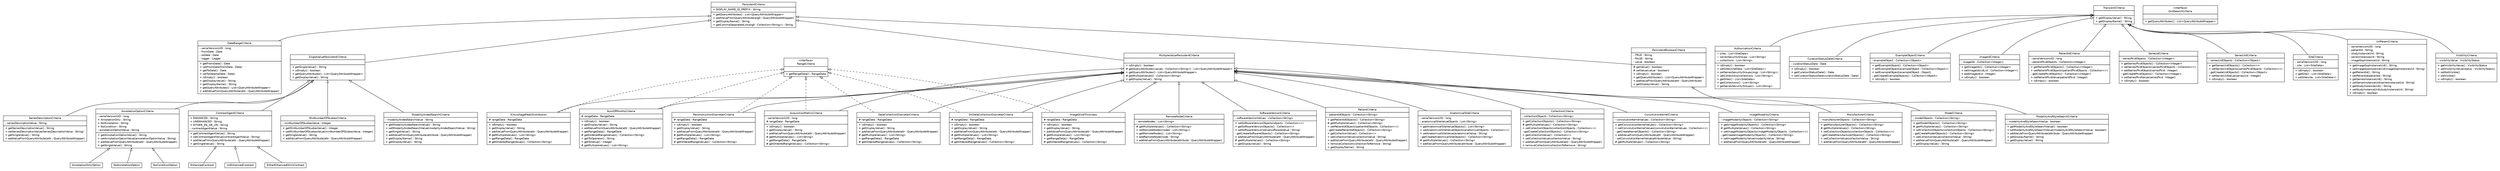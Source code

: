 #!/usr/local/bin/dot
#
# Class diagram 
# Generated by UmlGraph version 4.8 (http://www.spinellis.gr/sw/umlgraph)
#

digraph G {
	edge [fontname="Helvetica",fontsize=10,labelfontname="Helvetica",labelfontsize=10];
	node [fontname="Helvetica",fontsize=10,shape=plaintext];
	// gov.nih.nci.ncia.criteria.PatientCriteria
	c253 [label=<<table border="0" cellborder="1" cellspacing="0" cellpadding="2" port="p" href="./PatientCriteria.html">
		<tr><td><table border="0" cellspacing="0" cellpadding="1">
			<tr><td> PatientCriteria </td></tr>
		</table></td></tr>
		<tr><td><table border="0" cellspacing="0" cellpadding="1">
			<tr><td align="left"> - patientIdObjects : Collection&lt;String&gt; </td></tr>
		</table></td></tr>
		<tr><td><table border="0" cellspacing="0" cellpadding="1">
			<tr><td align="left"> + getPatientIdObjects() : Collection&lt;String&gt; </td></tr>
			<tr><td align="left"> # getMultipleValues() : Collection&lt;String&gt; </td></tr>
			<tr><td align="left"> + setPatientIdObjects(patientIdObjects : Collection&lt;&gt;) </td></tr>
			<tr><td align="left"> - getCreatePatientIdObjects() : Collection&lt;String&gt; </td></tr>
			<tr><td align="left"> + getCollectionValue() : Collection&lt;&gt; </td></tr>
			<tr><td align="left"> + setCollectionValue(collectionValue : String) </td></tr>
			<tr><td align="left"> + addValueFromQueryAttribute(attr : QueryAttributeWrapper) </td></tr>
			<tr><td align="left"> + removeCollection(collectionToRemove : String) </td></tr>
			<tr><td align="left"> + getDisplayName() : String </td></tr>
		</table></td></tr>
		</table>>, fontname="Helvetica", fontcolor="black", fontsize=10.0];
	// gov.nih.nci.ncia.criteria.AcquisitionMatrixCriteria
	c254 [label=<<table border="0" cellborder="1" cellspacing="0" cellpadding="2" port="p" href="./AcquisitionMatrixCriteria.html">
		<tr><td><table border="0" cellspacing="0" cellpadding="1">
			<tr><td> AcquisitionMatrixCriteria </td></tr>
		</table></td></tr>
		<tr><td><table border="0" cellspacing="0" cellpadding="1">
			<tr><td align="left"> - serialVersionUID : long </td></tr>
			<tr><td align="left"> # rangeData : RangeData </td></tr>
		</table></td></tr>
		<tr><td><table border="0" cellspacing="0" cellpadding="1">
			<tr><td align="left"> + isEmpty() : boolean </td></tr>
			<tr><td align="left"> + getDisplayValue() : String </td></tr>
			<tr><td align="left"> + addValueFromQueryAttribute(attr : QueryAttributeWrapper) </td></tr>
			<tr><td align="left"> # getMultipleValues() : List&lt;String&gt; </td></tr>
			<tr><td align="left"> + getRangeData() : RangeData </td></tr>
			<tr><td align="left"> # getOrderedRangeValues() : Collection&lt;String&gt; </td></tr>
		</table></td></tr>
		</table>>, fontname="Helvetica", fontcolor="black", fontsize=10.0];
	// gov.nih.nci.ncia.criteria.AnatomicalSiteCriteria
	c255 [label=<<table border="0" cellborder="1" cellspacing="0" cellpadding="2" port="p" href="./AnatomicalSiteCriteria.html">
		<tr><td><table border="0" cellspacing="0" cellpadding="1">
			<tr><td> AnatomicalSiteCriteria </td></tr>
		</table></td></tr>
		<tr><td><table border="0" cellspacing="0" cellpadding="1">
			<tr><td align="left"> - serialVersionUID : long </td></tr>
			<tr><td align="left"> - anatomicalSiteValueObjects : List&lt;String&gt; </td></tr>
		</table></td></tr>
		<tr><td><table border="0" cellspacing="0" cellpadding="1">
			<tr><td align="left"> + getAnatomicalSiteValueObjects() : List&lt;String&gt; </td></tr>
			<tr><td align="left"> + setAnatomicalSiteValueObjects(anatomicalObjects : Collection&lt;&gt;) </td></tr>
			<tr><td align="left"> + setAnatomicalSiteValue(anatomicalValue : String) </td></tr>
			<tr><td align="left"> - getCreateAnatomicalSiteObjects() : Collection&lt;String&gt; </td></tr>
			<tr><td align="left"> # getMultipleValues() : Collection&lt;String&gt; </td></tr>
			<tr><td align="left"> + addValueFromQueryAttribute(attribute : QueryAttributeWrapper) </td></tr>
		</table></td></tr>
		</table>>, fontname="Helvetica", fontcolor="black", fontsize=10.0];
	// gov.nih.nci.ncia.criteria.AnnotationOptionCriteria
	c256 [label=<<table border="0" cellborder="1" cellspacing="0" cellpadding="2" port="p" href="./AnnotationOptionCriteria.html">
		<tr><td><table border="0" cellspacing="0" cellpadding="1">
			<tr><td> AnnotationOptionCriteria </td></tr>
		</table></td></tr>
		<tr><td><table border="0" cellspacing="0" cellpadding="1">
			<tr><td align="left"> - serialVersionUID : long </td></tr>
			<tr><td align="left"> + AnnotationOnly : String </td></tr>
			<tr><td align="left"> + NoAnnotation : String </td></tr>
			<tr><td align="left"> + NoCondition : String </td></tr>
			<tr><td align="left"> - annotationOptionValue : String </td></tr>
		</table></td></tr>
		<tr><td><table border="0" cellspacing="0" cellpadding="1">
			<tr><td align="left"> + getAnnotationOptionValue() : String </td></tr>
			<tr><td align="left"> + setAnnotationOptionValue(annotationOptionValue : String) </td></tr>
			<tr><td align="left"> + addValueFromQueryAttribute(attr : QueryAttributeWrapper) </td></tr>
			<tr><td align="left"> + getSingleValue() : String </td></tr>
		</table></td></tr>
		</table>>, fontname="Helvetica", fontcolor="black", fontsize=10.0];
	// gov.nih.nci.ncia.criteria.AnnotationOptionCriteria.AnnotationOnlyOption
	c257 [label=<<table border="0" cellborder="1" cellspacing="0" cellpadding="2" port="p" href="./AnnotationOptionCriteria.AnnotationOnlyOption.html">
		<tr><td><table border="0" cellspacing="0" cellpadding="1">
			<tr><td> AnnotationOnlyOption </td></tr>
		</table></td></tr>
		</table>>, fontname="Helvetica", fontcolor="black", fontsize=10.0];
	// gov.nih.nci.ncia.criteria.AnnotationOptionCriteria.NoAnnotationOption
	c258 [label=<<table border="0" cellborder="1" cellspacing="0" cellpadding="2" port="p" href="./AnnotationOptionCriteria.NoAnnotationOption.html">
		<tr><td><table border="0" cellspacing="0" cellpadding="1">
			<tr><td> NoAnnotationOption </td></tr>
		</table></td></tr>
		</table>>, fontname="Helvetica", fontcolor="black", fontsize=10.0];
	// gov.nih.nci.ncia.criteria.AnnotationOptionCriteria.NoConditionOption
	c259 [label=<<table border="0" cellborder="1" cellspacing="0" cellpadding="2" port="p" href="./AnnotationOptionCriteria.NoConditionOption.html">
		<tr><td><table border="0" cellspacing="0" cellpadding="1">
			<tr><td> NoConditionOption </td></tr>
		</table></td></tr>
		</table>>, fontname="Helvetica", fontcolor="black", fontsize=10.0];
	// gov.nih.nci.ncia.criteria.AuthorizationCriteria
	c260 [label=<<table border="0" cellborder="1" cellspacing="0" cellpadding="2" port="p" href="./AuthorizationCriteria.html">
		<tr><td><table border="0" cellspacing="0" cellpadding="1">
			<tr><td> AuthorizationCriteria </td></tr>
		</table></td></tr>
		<tr><td><table border="0" cellspacing="0" cellpadding="1">
			<tr><td align="left"> ~ sites : List&lt;SiteData&gt; </td></tr>
			<tr><td align="left"> ~ seriesSecurityGroups : List&lt;String&gt; </td></tr>
			<tr><td align="left"> ~ collections : List&lt;String&gt; </td></tr>
		</table></td></tr>
		<tr><td><table border="0" cellspacing="0" cellpadding="1">
			<tr><td align="left"> + isEmpty() : boolean </td></tr>
			<tr><td align="left"> + setSites(siteData : List&lt;SiteData&gt;) </td></tr>
			<tr><td align="left"> + setSeriesSecurityGroups(ssgs : List&lt;String&gt;) </td></tr>
			<tr><td align="left"> + setCollections(collections : List&lt;String&gt;) </td></tr>
			<tr><td align="left"> + getSites() : List&lt;SiteData&gt; </td></tr>
			<tr><td align="left"> + getCollections() : List&lt;String&gt; </td></tr>
			<tr><td align="left"> + getSeriesSecurityGroups() : List&lt;String&gt; </td></tr>
		</table></td></tr>
		</table>>, fontname="Helvetica", fontcolor="black", fontsize=10.0];
	// gov.nih.nci.ncia.criteria.CollectionCriteria
	c261 [label=<<table border="0" cellborder="1" cellspacing="0" cellpadding="2" port="p" href="./CollectionCriteria.html">
		<tr><td><table border="0" cellspacing="0" cellpadding="1">
			<tr><td> CollectionCriteria </td></tr>
		</table></td></tr>
		<tr><td><table border="0" cellspacing="0" cellpadding="1">
			<tr><td align="left"> - collectionObjects : Collection&lt;String&gt; </td></tr>
		</table></td></tr>
		<tr><td><table border="0" cellspacing="0" cellpadding="1">
			<tr><td align="left"> + getCollectionObjects() : Collection&lt;String&gt; </td></tr>
			<tr><td align="left"> # getMultipleValues() : Collection&lt;String&gt; </td></tr>
			<tr><td align="left"> + setCollectionObjects(collectionObjects : Collection&lt;&gt;) </td></tr>
			<tr><td align="left"> - getCreateCollectionObjects() : Collection&lt;String&gt; </td></tr>
			<tr><td align="left"> + getCollectionValue() : Collection&lt;&gt; </td></tr>
			<tr><td align="left"> + setCollectionValue(collectionValue : String) </td></tr>
			<tr><td align="left"> + addValueFromQueryAttribute(attr : QueryAttributeWrapper) </td></tr>
			<tr><td align="left"> + removeCollection(collectionToRemove : String) </td></tr>
		</table></td></tr>
		</table>>, fontname="Helvetica", fontcolor="black", fontsize=10.0];
	// gov.nih.nci.ncia.criteria.ContrastAgentCriteria
	c262 [label=<<table border="0" cellborder="1" cellspacing="0" cellpadding="2" port="p" href="./ContrastAgentCriteria.html">
		<tr><td><table border="0" cellspacing="0" cellpadding="1">
			<tr><td> ContrastAgentCriteria </td></tr>
		</table></td></tr>
		<tr><td><table border="0" cellspacing="0" cellpadding="1">
			<tr><td align="left"> + ENHANCED : String </td></tr>
			<tr><td align="left"> + UNENHANCED : String </td></tr>
			<tr><td align="left"> + EITHER_EN_OR_UN : String </td></tr>
			<tr><td align="left"> - contrastAgentValue : String </td></tr>
		</table></td></tr>
		<tr><td><table border="0" cellspacing="0" cellpadding="1">
			<tr><td align="left"> + getContrastAgentValue() : String </td></tr>
			<tr><td align="left"> + setContrastAgentValue(contrastAgentValue : String) </td></tr>
			<tr><td align="left"> + addValueFromQueryAttribute(attr : QueryAttributeWrapper) </td></tr>
			<tr><td align="left"> + getSingleValue() : String </td></tr>
		</table></td></tr>
		</table>>, fontname="Helvetica", fontcolor="black", fontsize=10.0];
	// gov.nih.nci.ncia.criteria.ContrastAgentCriteria.EnhancedContrast
	c263 [label=<<table border="0" cellborder="1" cellspacing="0" cellpadding="2" port="p" href="./ContrastAgentCriteria.EnhancedContrast.html">
		<tr><td><table border="0" cellspacing="0" cellpadding="1">
			<tr><td> EnhancedContrast </td></tr>
		</table></td></tr>
		</table>>, fontname="Helvetica", fontcolor="black", fontsize=10.0];
	// gov.nih.nci.ncia.criteria.ContrastAgentCriteria.UnEnhancedContrast
	c264 [label=<<table border="0" cellborder="1" cellspacing="0" cellpadding="2" port="p" href="./ContrastAgentCriteria.UnEnhancedContrast.html">
		<tr><td><table border="0" cellspacing="0" cellpadding="1">
			<tr><td> UnEnhancedContrast </td></tr>
		</table></td></tr>
		</table>>, fontname="Helvetica", fontcolor="black", fontsize=10.0];
	// gov.nih.nci.ncia.criteria.ContrastAgentCriteria.EitherEnhancedOrUnContrast
	c265 [label=<<table border="0" cellborder="1" cellspacing="0" cellpadding="2" port="p" href="./ContrastAgentCriteria.EitherEnhancedOrUnContrast.html">
		<tr><td><table border="0" cellspacing="0" cellpadding="1">
			<tr><td> EitherEnhancedOrUnContrast </td></tr>
		</table></td></tr>
		</table>>, fontname="Helvetica", fontcolor="black", fontsize=10.0];
	// gov.nih.nci.ncia.criteria.ConvolutionKernelCriteria
	c266 [label=<<table border="0" cellborder="1" cellspacing="0" cellpadding="2" port="p" href="./ConvolutionKernelCriteria.html">
		<tr><td><table border="0" cellspacing="0" cellpadding="1">
			<tr><td> ConvolutionKernelCriteria </td></tr>
		</table></td></tr>
		<tr><td><table border="0" cellspacing="0" cellpadding="1">
			<tr><td align="left"> - convolutionKernelValues : Collection&lt;String&gt; </td></tr>
		</table></td></tr>
		<tr><td><table border="0" cellspacing="0" cellpadding="1">
			<tr><td align="left"> + getConvolutionKernelValues() : Collection&lt;String&gt; </td></tr>
			<tr><td align="left"> + setConvolutionKernelValues(convolutionKernelValues : Collection&lt;&gt;) </td></tr>
			<tr><td align="left"> - getCreateKernelObjects() : Collection&lt;String&gt; </td></tr>
			<tr><td align="left"> + addValueFromQueryAttribute(attr : QueryAttributeWrapper) </td></tr>
			<tr><td align="left"> - setConvolutionKernelValue(attributeValue : String) </td></tr>
			<tr><td align="left"> # getMultipleValues() : Collection&lt;String&gt; </td></tr>
		</table></td></tr>
		</table>>, fontname="Helvetica", fontcolor="black", fontsize=10.0];
	// gov.nih.nci.ncia.criteria.CurationStatusDateCriteria
	c267 [label=<<table border="0" cellborder="1" cellspacing="0" cellpadding="2" port="p" href="./CurationStatusDateCriteria.html">
		<tr><td><table border="0" cellspacing="0" cellpadding="1">
			<tr><td> CurationStatusDateCriteria </td></tr>
		</table></td></tr>
		<tr><td><table border="0" cellspacing="0" cellpadding="1">
			<tr><td align="left"> - curationStatusDate : Date </td></tr>
		</table></td></tr>
		<tr><td><table border="0" cellspacing="0" cellpadding="1">
			<tr><td align="left"> + isEmpty() : boolean </td></tr>
			<tr><td align="left"> + getCurationStatusDate() : Date </td></tr>
			<tr><td align="left"> + setCurationStatusDate(curationStatusDate : Date) </td></tr>
		</table></td></tr>
		</table>>, fontname="Helvetica", fontcolor="black", fontsize=10.0];
	// gov.nih.nci.ncia.criteria.DataCollectionDiameterCriteria
	c268 [label=<<table border="0" cellborder="1" cellspacing="0" cellpadding="2" port="p" href="./DataCollectionDiameterCriteria.html">
		<tr><td><table border="0" cellspacing="0" cellpadding="1">
			<tr><td> DataCollectionDiameterCriteria </td></tr>
		</table></td></tr>
		<tr><td><table border="0" cellspacing="0" cellpadding="1">
			<tr><td align="left"> # rangeData : RangeData </td></tr>
		</table></td></tr>
		<tr><td><table border="0" cellspacing="0" cellpadding="1">
			<tr><td align="left"> + isEmpty() : boolean </td></tr>
			<tr><td align="left"> + getDisplayValue() : String </td></tr>
			<tr><td align="left"> + addValueFromQueryAttribute(attr : QueryAttributeWrapper) </td></tr>
			<tr><td align="left"> # getMultipleValues() : List&lt;String&gt; </td></tr>
			<tr><td align="left"> + getRangeData() : RangeData </td></tr>
			<tr><td align="left"> # getOrderedRangeValues() : Collection&lt;String&gt; </td></tr>
		</table></td></tr>
		</table>>, fontname="Helvetica", fontcolor="black", fontsize=10.0];
	// gov.nih.nci.ncia.criteria.DateRangeCriteria
	c269 [label=<<table border="0" cellborder="1" cellspacing="0" cellpadding="2" port="p" href="./DateRangeCriteria.html">
		<tr><td><table border="0" cellspacing="0" cellpadding="1">
			<tr><td> DateRangeCriteria </td></tr>
		</table></td></tr>
		<tr><td><table border="0" cellspacing="0" cellpadding="1">
			<tr><td align="left"> - serialVersionUID : long </td></tr>
			<tr><td align="left"> - fromDate : Date </td></tr>
			<tr><td align="left"> - toDate : Date </td></tr>
			<tr><td align="left"> - logger : Logger </td></tr>
		</table></td></tr>
		<tr><td><table border="0" cellspacing="0" cellpadding="1">
			<tr><td align="left"> + getFromDate() : Date </td></tr>
			<tr><td align="left"> + setFromDate(fromDate : Date) </td></tr>
			<tr><td align="left"> + getToDate() : Date </td></tr>
			<tr><td align="left"> + setToDate(toDate : Date) </td></tr>
			<tr><td align="left"> + isEmpty() : boolean </td></tr>
			<tr><td align="left"> + getDisplayValue() : String </td></tr>
			<tr><td align="left"> + getDisplayName() : String </td></tr>
			<tr><td align="left"> + getQueryAttributes() : List&lt;QueryAttributeWrapper&gt; </td></tr>
			<tr><td align="left"> + addValueFromQueryAttribute(attr : QueryAttributeWrapper) </td></tr>
		</table></td></tr>
		</table>>, fontname="Helvetica", fontcolor="black", fontsize=10.0];
	// gov.nih.nci.ncia.criteria.DxDataCollectionDiameterCriteria
	c270 [label=<<table border="0" cellborder="1" cellspacing="0" cellpadding="2" port="p" href="./DxDataCollectionDiameterCriteria.html">
		<tr><td><table border="0" cellspacing="0" cellpadding="1">
			<tr><td> DxDataCollectionDiameterCriteria </td></tr>
		</table></td></tr>
		<tr><td><table border="0" cellspacing="0" cellpadding="1">
			<tr><td align="left"> # rangeData : RangeData </td></tr>
		</table></td></tr>
		<tr><td><table border="0" cellspacing="0" cellpadding="1">
			<tr><td align="left"> + isEmpty() : boolean </td></tr>
			<tr><td align="left"> + getDisplayValue() : String </td></tr>
			<tr><td align="left"> + addValueFromQueryAttribute(attr : QueryAttributeWrapper) </td></tr>
			<tr><td align="left"> # getMultipleValues() : List&lt;String&gt; </td></tr>
			<tr><td align="left"> + getRangeData() : RangeData </td></tr>
			<tr><td align="left"> # getOrderedRangeValues() : Collection&lt;String&gt; </td></tr>
		</table></td></tr>
		</table>>, fontname="Helvetica", fontcolor="black", fontsize=10.0];
	// gov.nih.nci.ncia.criteria.ExampleObjectCriteria
	c271 [label=<<table border="0" cellborder="1" cellspacing="0" cellpadding="2" port="p" href="./ExampleObjectCriteria.html">
		<tr><td><table border="0" cellspacing="0" cellpadding="1">
			<tr><td> ExampleObjectCriteria </td></tr>
		</table></td></tr>
		<tr><td><table border="0" cellspacing="0" cellpadding="1">
			<tr><td align="left"> - exampleObject : Collection&lt;Object&gt; </td></tr>
		</table></td></tr>
		<tr><td><table border="0" cellspacing="0" cellpadding="1">
			<tr><td align="left"> + getExampleObject() : Collection&lt;Object&gt; </td></tr>
			<tr><td align="left"> + setExampleObject(exampleObject : Collection&lt;Object&gt;) </td></tr>
			<tr><td align="left"> + setExampleObject(exampleObject : Object) </td></tr>
			<tr><td align="left"> - getCreateExampleObjects() : Collection&lt;Object&gt; </td></tr>
			<tr><td align="left"> + isEmpty() : boolean </td></tr>
		</table></td></tr>
		</table>>, fontname="Helvetica", fontcolor="black", fontsize=10.0];
	// gov.nih.nci.ncia.criteria.ImageIdCriteria
	c272 [label=<<table border="0" cellborder="1" cellspacing="0" cellpadding="2" port="p" href="./ImageIdCriteria.html">
		<tr><td><table border="0" cellspacing="0" cellpadding="1">
			<tr><td> ImageIdCriteria </td></tr>
		</table></td></tr>
		<tr><td><table border="0" cellspacing="0" cellpadding="1">
			<tr><td align="left"> - imageIds : Collection&lt;Integer&gt; </td></tr>
		</table></td></tr>
		<tr><td><table border="0" cellspacing="0" cellpadding="1">
			<tr><td align="left"> + getImageIds() : Collection&lt;Integer&gt; </td></tr>
			<tr><td align="left"> + setImageIds(idList : Collection&lt;Integer&gt;) </td></tr>
			<tr><td align="left"> + addImageId(id : Integer) </td></tr>
			<tr><td align="left"> + isEmpty() : boolean </td></tr>
		</table></td></tr>
		</table>>, fontname="Helvetica", fontcolor="black", fontsize=10.0];
	// gov.nih.nci.ncia.criteria.ImageModalityCriteria
	c273 [label=<<table border="0" cellborder="1" cellspacing="0" cellpadding="2" port="p" href="./ImageModalityCriteria.html">
		<tr><td><table border="0" cellspacing="0" cellpadding="1">
			<tr><td> ImageModalityCriteria </td></tr>
		</table></td></tr>
		<tr><td><table border="0" cellspacing="0" cellpadding="1">
			<tr><td align="left"> - imageModalityObjects : Collection&lt;String&gt; </td></tr>
		</table></td></tr>
		<tr><td><table border="0" cellspacing="0" cellpadding="1">
			<tr><td align="left"> + getImageModalityObjects() : Collection&lt;String&gt; </td></tr>
			<tr><td align="left"> # getMultipleValues() : Collection&lt;String&gt; </td></tr>
			<tr><td align="left"> + setImageModalityObjects(imageModalityObjects : Collection&lt;&gt;) </td></tr>
			<tr><td align="left"> - getCreateImageModalityObjects() : Collection&lt;String&gt; </td></tr>
			<tr><td align="left"> + setImageModalityValue(modalityValue : String) </td></tr>
			<tr><td align="left"> + addValueFromQueryAttribute(attr : QueryAttributeWrapper) </td></tr>
		</table></td></tr>
		</table>>, fontname="Helvetica", fontcolor="black", fontsize=10.0];
	// gov.nih.nci.ncia.criteria.ImageSliceThickness
	c274 [label=<<table border="0" cellborder="1" cellspacing="0" cellpadding="2" port="p" href="./ImageSliceThickness.html">
		<tr><td><table border="0" cellspacing="0" cellpadding="1">
			<tr><td> ImageSliceThickness </td></tr>
		</table></td></tr>
		<tr><td><table border="0" cellspacing="0" cellpadding="1">
			<tr><td align="left"> # rangeData : RangeData </td></tr>
		</table></td></tr>
		<tr><td><table border="0" cellspacing="0" cellpadding="1">
			<tr><td align="left"> + isEmpty() : boolean </td></tr>
			<tr><td align="left"> + getDisplayValue() : String </td></tr>
			<tr><td align="left"> + addValueFromQueryAttribute(attr : QueryAttributeWrapper) </td></tr>
			<tr><td align="left"> # getMultipleValues() : List&lt;String&gt; </td></tr>
			<tr><td align="left"> + getRangeData() : RangeData </td></tr>
			<tr><td align="left"> # getOrderedRangeValues() : Collection&lt;String&gt; </td></tr>
		</table></td></tr>
		</table>>, fontname="Helvetica", fontcolor="black", fontsize=10.0];
	// gov.nih.nci.ncia.criteria.KilovoltagePeakDistribution
	c275 [label=<<table border="0" cellborder="1" cellspacing="0" cellpadding="2" port="p" href="./KilovoltagePeakDistribution.html">
		<tr><td><table border="0" cellspacing="0" cellpadding="1">
			<tr><td> KilovoltagePeakDistribution </td></tr>
		</table></td></tr>
		<tr><td><table border="0" cellspacing="0" cellpadding="1">
			<tr><td align="left"> # rangeData : RangeData </td></tr>
		</table></td></tr>
		<tr><td><table border="0" cellspacing="0" cellpadding="1">
			<tr><td align="left"> + isEmpty() : boolean </td></tr>
			<tr><td align="left"> + getDisplayValue() : String </td></tr>
			<tr><td align="left"> + addValueFromQueryAttribute(attr : QueryAttributeWrapper) </td></tr>
			<tr><td align="left"> # getMultipleValues() : List&lt;String&gt; </td></tr>
			<tr><td align="left"> + getRangeData() : RangeData </td></tr>
			<tr><td align="left"> # getOrderedRangeValues() : Collection&lt;String&gt; </td></tr>
		</table></td></tr>
		</table>>, fontname="Helvetica", fontcolor="black", fontsize=10.0];
	// gov.nih.nci.ncia.criteria.ManufacturerCriteria
	c276 [label=<<table border="0" cellborder="1" cellspacing="0" cellpadding="2" port="p" href="./ManufacturerCriteria.html">
		<tr><td><table border="0" cellspacing="0" cellpadding="1">
			<tr><td> ManufacturerCriteria </td></tr>
		</table></td></tr>
		<tr><td><table border="0" cellspacing="0" cellpadding="1">
			<tr><td align="left"> - manufacturerObjects : Collection&lt;String&gt; </td></tr>
		</table></td></tr>
		<tr><td><table border="0" cellspacing="0" cellpadding="1">
			<tr><td align="left"> + getManufacturerObjects() : Collection&lt;String&gt; </td></tr>
			<tr><td align="left"> # getMultipleValues() : Collection&lt;String&gt; </td></tr>
			<tr><td align="left"> + setCollectionObjects(collectionObjects : Collection&lt;&gt;) </td></tr>
			<tr><td align="left"> - getCreateManufacturerObjects() : Collection&lt;String&gt; </td></tr>
			<tr><td align="left"> + setCollectionValue(collectionValue : String) </td></tr>
			<tr><td align="left"> + addValueFromQueryAttribute(attr : QueryAttributeWrapper) </td></tr>
		</table></td></tr>
		</table>>, fontname="Helvetica", fontcolor="black", fontsize=10.0];
	// gov.nih.nci.ncia.criteria.MinNumberOfStudiesCriteria
	c277 [label=<<table border="0" cellborder="1" cellspacing="0" cellpadding="2" port="p" href="./MinNumberOfStudiesCriteria.html">
		<tr><td><table border="0" cellspacing="0" cellpadding="1">
			<tr><td> MinNumberOfStudiesCriteria </td></tr>
		</table></td></tr>
		<tr><td><table border="0" cellspacing="0" cellpadding="1">
			<tr><td align="left"> - minNumberOfStudiesValue : Integer </td></tr>
		</table></td></tr>
		<tr><td><table border="0" cellspacing="0" cellpadding="1">
			<tr><td align="left"> + getMinNumberOfStudiesValue() : Integer </td></tr>
			<tr><td align="left"> + setMinNumberOfStudiesValue(minNumberOfStudiesValue : Integer) </td></tr>
			<tr><td align="left"> + getSingleValue() : String </td></tr>
			<tr><td align="left"> + addValueFromQueryAttribute(attr : QueryAttributeWrapper) </td></tr>
		</table></td></tr>
		</table>>, fontname="Helvetica", fontcolor="black", fontsize=10.0];
	// gov.nih.nci.ncia.criteria.ModalityAndStyleSearchCriteria
	c278 [label=<<table border="0" cellborder="1" cellspacing="0" cellpadding="2" port="p" href="./ModalityAndStyleSearchCriteria.html">
		<tr><td><table border="0" cellspacing="0" cellpadding="1">
			<tr><td> ModalityAndStyleSearchCriteria </td></tr>
		</table></td></tr>
		<tr><td><table border="0" cellspacing="0" cellpadding="1">
			<tr><td align="left"> - modalityAndStyleSearchValue : boolean </td></tr>
		</table></td></tr>
		<tr><td><table border="0" cellspacing="0" cellpadding="1">
			<tr><td align="left"> + getModalityAndStyleSearchValue() : boolean </td></tr>
			<tr><td align="left"> + setModalityAndStyleSearchValue(modalityAndStyleSearchValue : boolean) </td></tr>
			<tr><td align="left"> + addValueFromQueryAttribute(attribute : QueryAttributeWrapper) </td></tr>
			<tr><td align="left"> + getDisplayName() : String </td></tr>
			<tr><td align="left"> + getDisplayValue() : String </td></tr>
		</table></td></tr>
		</table>>, fontname="Helvetica", fontcolor="black", fontsize=10.0];
	// gov.nih.nci.ncia.criteria.ModalityAndedSearchCriteria
	c279 [label=<<table border="0" cellborder="1" cellspacing="0" cellpadding="2" port="p" href="./ModalityAndedSearchCriteria.html">
		<tr><td><table border="0" cellspacing="0" cellpadding="1">
			<tr><td> ModalityAndedSearchCriteria </td></tr>
		</table></td></tr>
		<tr><td><table border="0" cellspacing="0" cellpadding="1">
			<tr><td align="left"> - modalityAndedSearchValue : String </td></tr>
		</table></td></tr>
		<tr><td><table border="0" cellspacing="0" cellpadding="1">
			<tr><td align="left"> + getModalityAndedSearchValue() : String </td></tr>
			<tr><td align="left"> + setModalityAndedSearchValue(modalityAndedSearchValue : String) </td></tr>
			<tr><td align="left"> + getSingleValue() : String </td></tr>
			<tr><td align="left"> + addValueFromQueryAttribute(attribute : QueryAttributeWrapper) </td></tr>
			<tr><td align="left"> + getDisplayName() : String </td></tr>
			<tr><td align="left"> + getDisplayValue() : String </td></tr>
		</table></td></tr>
		</table>>, fontname="Helvetica", fontcolor="black", fontsize=10.0];
	// gov.nih.nci.ncia.criteria.ModelCriteria
	c280 [label=<<table border="0" cellborder="1" cellspacing="0" cellpadding="2" port="p" href="./ModelCriteria.html">
		<tr><td><table border="0" cellspacing="0" cellpadding="1">
			<tr><td> ModelCriteria </td></tr>
		</table></td></tr>
		<tr><td><table border="0" cellspacing="0" cellpadding="1">
			<tr><td align="left"> - modelObjects : Collection&lt;String&gt; </td></tr>
		</table></td></tr>
		<tr><td><table border="0" cellspacing="0" cellpadding="1">
			<tr><td align="left"> + getModelObjects() : Collection&lt;String&gt; </td></tr>
			<tr><td align="left"> # getMultipleValues() : Collection&lt;String&gt; </td></tr>
			<tr><td align="left"> + setCollectionObjects(collectionObjects : Collection&lt;String&gt;) </td></tr>
			<tr><td align="left"> - getCreateModelObjects() : Collection&lt;String&gt; </td></tr>
			<tr><td align="left"> + setCollectionValue(collectionValue : String) </td></tr>
			<tr><td align="left"> + addValueFromQueryAttribute(attr : QueryAttributeWrapper) </td></tr>
			<tr><td align="left"> + getDisplayValue() : String </td></tr>
		</table></td></tr>
		</table>>, fontname="Helvetica", fontcolor="black", fontsize=10.0];
	// gov.nih.nci.ncia.criteria.MultipleValuePersistentCriteria
	c281 [label=<<table border="0" cellborder="1" cellspacing="0" cellpadding="2" port="p" href="./MultipleValuePersistentCriteria.html">
		<tr><td><table border="0" cellspacing="0" cellpadding="1">
			<tr><td><font face="Helvetica-Oblique"> MultipleValuePersistentCriteria </font></td></tr>
		</table></td></tr>
		<tr><td><table border="0" cellspacing="0" cellpadding="1">
			<tr><td align="left">  </td></tr>
		</table></td></tr>
		<tr><td><table border="0" cellspacing="0" cellpadding="1">
			<tr><td align="left"> + isEmpty() : boolean </td></tr>
			<tr><td align="left"> # getQueryAttributes(values : Collection&lt;String&gt;) : List&lt;QueryAttributeWrapper&gt; </td></tr>
			<tr><td align="left"> + getQueryAttributes() : List&lt;QueryAttributeWrapper&gt; </td></tr>
			<tr><td align="left"><font face="Helvetica-Oblique" point-size="10.0"> # getMultipleValues() : Collection&lt;String&gt; </font></td></tr>
			<tr><td align="left"> + getDisplayValue() : String </td></tr>
		</table></td></tr>
		</table>>, fontname="Helvetica", fontcolor="black", fontsize=10.0];
	// gov.nih.nci.ncia.criteria.NumOfMonthsCriteria
	c282 [label=<<table border="0" cellborder="1" cellspacing="0" cellpadding="2" port="p" href="./NumOfMonthsCriteria.html">
		<tr><td><table border="0" cellspacing="0" cellpadding="1">
			<tr><td> NumOfMonthsCriteria </td></tr>
		</table></td></tr>
		<tr><td><table border="0" cellspacing="0" cellpadding="1">
			<tr><td align="left"> # rangeData : RangeData </td></tr>
		</table></td></tr>
		<tr><td><table border="0" cellspacing="0" cellpadding="1">
			<tr><td align="left"> + isEmpty() : boolean </td></tr>
			<tr><td align="left"> + getDisplayValue() : String </td></tr>
			<tr><td align="left"> + addValueFromQueryAttribute(attr : QueryAttributeWrapper) </td></tr>
			<tr><td align="left"> + getRangeData() : RangeData </td></tr>
			<tr><td align="left"> # getOrderedRangeValues() : Collection&lt;String&gt; </td></tr>
			<tr><td align="left"> + getToOperator() : String </td></tr>
			<tr><td align="left"> + getToValue() : Integer </td></tr>
			<tr><td align="left"> # getMultipleValues() : List&lt;String&gt; </td></tr>
		</table></td></tr>
		</table>>, fontname="Helvetica", fontcolor="black", fontsize=10.0];
	// gov.nih.nci.ncia.criteria.PatientIdCriteria
	c283 [label=<<table border="0" cellborder="1" cellspacing="0" cellpadding="2" port="p" href="./PatientIdCriteria.html">
		<tr><td><table border="0" cellspacing="0" cellpadding="1">
			<tr><td> PatientIdCriteria </td></tr>
		</table></td></tr>
		<tr><td><table border="0" cellspacing="0" cellpadding="1">
			<tr><td align="left"> - serialVersionUID : long </td></tr>
			<tr><td align="left"> - patientPkidObjects : Collection&lt;Integer&gt; </td></tr>
		</table></td></tr>
		<tr><td><table border="0" cellspacing="0" cellpadding="1">
			<tr><td align="left"> + getPatientPkidObjects() : Collection&lt;Integer&gt; </td></tr>
			<tr><td align="left"> + setPatientPkidObjects(patientPkidObjects : Collection&lt;&gt;) </td></tr>
			<tr><td align="left"> - getCreatePkidObjects() : Collection&lt;Integer&gt; </td></tr>
			<tr><td align="left"> + setPatientPkidValue(patientPkid : Integer) </td></tr>
			<tr><td align="left"> + isEmpty() : boolean </td></tr>
		</table></td></tr>
		</table>>, fontname="Helvetica", fontcolor="black", fontsize=10.0];
	// gov.nih.nci.ncia.criteria.PersistentBooleanCriteria
	c284 [label=<<table border="0" cellborder="1" cellspacing="0" cellpadding="2" port="p" href="./PersistentBooleanCriteria.html">
		<tr><td><table border="0" cellspacing="0" cellpadding="1">
			<tr><td><font face="Helvetica-Oblique"> PersistentBooleanCriteria </font></td></tr>
		</table></td></tr>
		<tr><td><table border="0" cellspacing="0" cellpadding="1">
			<tr><td align="left"> - TRUE : String </td></tr>
			<tr><td align="left"> - FALSE : String </td></tr>
			<tr><td align="left"> - value : boolean </td></tr>
		</table></td></tr>
		<tr><td><table border="0" cellspacing="0" cellpadding="1">
			<tr><td align="left"> # getValue() : boolean </td></tr>
			<tr><td align="left"> # setValue(value : boolean) </td></tr>
			<tr><td align="left"> + isEmpty() : boolean </td></tr>
			<tr><td align="left"> + getQueryAttributes() : List&lt;QueryAttributeWrapper&gt; </td></tr>
			<tr><td align="left"> + addValueFromQueryAttribute(attr : QueryAttribute) </td></tr>
			<tr><td align="left"> + getDisplayValue() : String </td></tr>
		</table></td></tr>
		</table>>, fontname="Helvetica", fontcolor="black", fontsize=10.0];
	// gov.nih.nci.ncia.criteria.ReconstructionDiameterCriteria
	c285 [label=<<table border="0" cellborder="1" cellspacing="0" cellpadding="2" port="p" href="./ReconstructionDiameterCriteria.html">
		<tr><td><table border="0" cellspacing="0" cellpadding="1">
			<tr><td> ReconstructionDiameterCriteria </td></tr>
		</table></td></tr>
		<tr><td><table border="0" cellspacing="0" cellpadding="1">
			<tr><td align="left"> # rangeData : RangeData </td></tr>
		</table></td></tr>
		<tr><td><table border="0" cellspacing="0" cellpadding="1">
			<tr><td align="left"> + isEmpty() : boolean </td></tr>
			<tr><td align="left"> + getDisplayValue() : String </td></tr>
			<tr><td align="left"> + addValueFromQueryAttribute(attr : QueryAttributeWrapper) </td></tr>
			<tr><td align="left"> # getMultipleValues() : List&lt;String&gt; </td></tr>
			<tr><td align="left"> + getRangeData() : RangeData </td></tr>
			<tr><td align="left"> # getOrderedRangeValues() : Collection&lt;String&gt; </td></tr>
		</table></td></tr>
		</table>>, fontname="Helvetica", fontcolor="black", fontsize=10.0];
	// gov.nih.nci.ncia.criteria.RemoteNodeCriteria
	c286 [label=<<table border="0" cellborder="1" cellspacing="0" cellpadding="2" port="p" href="./RemoteNodeCriteria.html">
		<tr><td><table border="0" cellspacing="0" cellpadding="1">
			<tr><td> RemoteNodeCriteria </td></tr>
		</table></td></tr>
		<tr><td><table border="0" cellspacing="0" cellpadding="1">
			<tr><td align="left"> - remoteNodes : List&lt;String&gt; </td></tr>
		</table></td></tr>
		<tr><td><table border="0" cellspacing="0" cellpadding="1">
			<tr><td align="left"> # getMultipleValues() : Collection&lt;String&gt; </td></tr>
			<tr><td align="left"> + setRemoteNodes(nodes : List&lt;String&gt;) </td></tr>
			<tr><td align="left"> + getRemoteNodes() : List&lt;String&gt; </td></tr>
			<tr><td align="left"> + addRemoteNode(node : String) </td></tr>
			<tr><td align="left"> + addValueFromQueryAttribute(attribute : QueryAttributeWrapper) </td></tr>
		</table></td></tr>
		</table>>, fontname="Helvetica", fontcolor="black", fontsize=10.0];
	// gov.nih.nci.ncia.criteria.SeriesDescriptionCriteria
	c287 [label=<<table border="0" cellborder="1" cellspacing="0" cellpadding="2" port="p" href="./SeriesDescriptionCriteria.html">
		<tr><td><table border="0" cellspacing="0" cellpadding="1">
			<tr><td> SeriesDescriptionCriteria </td></tr>
		</table></td></tr>
		<tr><td><table border="0" cellspacing="0" cellpadding="1">
			<tr><td align="left"> - seriesDescriptionValue : String </td></tr>
		</table></td></tr>
		<tr><td><table border="0" cellspacing="0" cellpadding="1">
			<tr><td align="left"> + getSeriesDescriptionValue() : String </td></tr>
			<tr><td align="left"> + setSeriesDescriptionValue(SeriesDescriptionValue : String) </td></tr>
			<tr><td align="left"> + getSingleValue() : String </td></tr>
			<tr><td align="left"> + addValueFromQueryAttribute(attr : QueryAttributeWrapper) </td></tr>
		</table></td></tr>
		</table>>, fontname="Helvetica", fontcolor="black", fontsize=10.0];
	// gov.nih.nci.ncia.criteria.SeriesIdCriteria
	c288 [label=<<table border="0" cellborder="1" cellspacing="0" cellpadding="2" port="p" href="./SeriesIdCriteria.html">
		<tr><td><table border="0" cellspacing="0" cellpadding="1">
			<tr><td> SeriesIdCriteria </td></tr>
		</table></td></tr>
		<tr><td><table border="0" cellspacing="0" cellpadding="1">
			<tr><td align="left"> - seriesPkidObjects : Collection&lt;Integer&gt; </td></tr>
		</table></td></tr>
		<tr><td><table border="0" cellspacing="0" cellpadding="1">
			<tr><td align="left"> + getSeriesPkidObjects() : Collection&lt;Integer&gt; </td></tr>
			<tr><td align="left"> + setSeriesPkidObjects(seriesPkidObjects : Collection&lt;&gt;) </td></tr>
			<tr><td align="left"> + addSeriesPkidObject(seriesPkId : Integer) </td></tr>
			<tr><td align="left"> - getCreatePkidObjects() : Collection&lt;Integer&gt; </td></tr>
			<tr><td align="left"> + setSeriesPkidValue(seriesPkid : Integer) </td></tr>
			<tr><td align="left"> + isEmpty() : boolean </td></tr>
		</table></td></tr>
		</table>>, fontname="Helvetica", fontcolor="black", fontsize=10.0];
	// gov.nih.nci.ncia.criteria.SeriesUIdCriteria
	c289 [label=<<table border="0" cellborder="1" cellspacing="0" cellpadding="2" port="p" href="./SeriesUIdCriteria.html">
		<tr><td><table border="0" cellspacing="0" cellpadding="1">
			<tr><td> SeriesUIdCriteria </td></tr>
		</table></td></tr>
		<tr><td><table border="0" cellspacing="0" cellpadding="1">
			<tr><td align="left"> - seriesUidObjects : Collection&lt;Object&gt; </td></tr>
		</table></td></tr>
		<tr><td><table border="0" cellspacing="0" cellpadding="1">
			<tr><td align="left"> + getSeriesUidObjects() : Collection&lt;&gt; </td></tr>
			<tr><td align="left"> + setSeriesUidObjects(seriesPkidObjects : Collection&lt;&gt;) </td></tr>
			<tr><td align="left"> - getCreateUidObjects() : Collection&lt;Object&gt; </td></tr>
			<tr><td align="left"> + setSeriesUidValue(seriesUid : Integer) </td></tr>
			<tr><td align="left"> + isEmpty() : boolean </td></tr>
		</table></td></tr>
		</table>>, fontname="Helvetica", fontcolor="black", fontsize=10.0];
	// gov.nih.nci.ncia.criteria.SingleValuePersistentCriteria
	c290 [label=<<table border="0" cellborder="1" cellspacing="0" cellpadding="2" port="p" href="./SingleValuePersistentCriteria.html">
		<tr><td><table border="0" cellspacing="0" cellpadding="1">
			<tr><td><font face="Helvetica-Oblique"> SingleValuePersistentCriteria </font></td></tr>
		</table></td></tr>
		<tr><td><table border="0" cellspacing="0" cellpadding="1">
			<tr><td align="left">  </td></tr>
		</table></td></tr>
		<tr><td><table border="0" cellspacing="0" cellpadding="1">
			<tr><td align="left"><font face="Helvetica-Oblique" point-size="10.0"> + getSingleValue() : String </font></td></tr>
			<tr><td align="left"> + isEmpty() : boolean </td></tr>
			<tr><td align="left"> + getQueryAttributes() : List&lt;QueryAttributeWrapper&gt; </td></tr>
			<tr><td align="left"> + getDisplayValue() : String </td></tr>
		</table></td></tr>
		</table>>, fontname="Helvetica", fontcolor="black", fontsize=10.0];
	// gov.nih.nci.ncia.criteria.SiteCriteria
	c291 [label=<<table border="0" cellborder="1" cellspacing="0" cellpadding="2" port="p" href="./SiteCriteria.html">
		<tr><td><table border="0" cellspacing="0" cellpadding="1">
			<tr><td> SiteCriteria </td></tr>
		</table></td></tr>
		<tr><td><table border="0" cellspacing="0" cellpadding="1">
			<tr><td align="left"> - serialVersionUID : long </td></tr>
			<tr><td align="left"> - site : List&lt;SiteData&gt; </td></tr>
		</table></td></tr>
		<tr><td><table border="0" cellspacing="0" cellpadding="1">
			<tr><td align="left"> + isEmpty() : boolean </td></tr>
			<tr><td align="left"> + getSite() : List&lt;SiteData&gt; </td></tr>
			<tr><td align="left"> + setSite(site : List&lt;SiteData&gt;) </td></tr>
		</table></td></tr>
		</table>>, fontname="Helvetica", fontcolor="black", fontsize=10.0];
	// gov.nih.nci.ncia.criteria.SoftwareVersionCriteria
	c292 [label=<<table border="0" cellborder="1" cellspacing="0" cellpadding="2" port="p" href="./SoftwareVersionCriteria.html">
		<tr><td><table border="0" cellspacing="0" cellpadding="1">
			<tr><td> SoftwareVersionCriteria </td></tr>
		</table></td></tr>
		<tr><td><table border="0" cellspacing="0" cellpadding="1">
			<tr><td align="left"> - softwareVersionValues : Collection&lt;String&gt; </td></tr>
		</table></td></tr>
		<tr><td><table border="0" cellspacing="0" cellpadding="1">
			<tr><td align="left"> + setSoftwareVersionObjects(objects : Collection&lt;&gt;) </td></tr>
			<tr><td align="left"> + getSoftwareVersionObjects() : Collection&lt;&gt; </td></tr>
			<tr><td align="left"> + setSoftwareVersionValue(softwareValue : String) </td></tr>
			<tr><td align="left"> - getCreateSoftwareObjects() : Collection&lt;String&gt; </td></tr>
			<tr><td align="left"> + addValueFromQueryAttribute(attr : QueryAttributeWrapper) </td></tr>
			<tr><td align="left"> # getMultipleValues() : Collection&lt;String&gt; </td></tr>
			<tr><td align="left"> + getDisplayValue() : String </td></tr>
		</table></td></tr>
		</table>>, fontname="Helvetica", fontcolor="black", fontsize=10.0];
	// gov.nih.nci.ncia.criteria.UrlParamCriteria
	c293 [label=<<table border="0" cellborder="1" cellspacing="0" cellpadding="2" port="p" href="./UrlParamCriteria.html">
		<tr><td><table border="0" cellspacing="0" cellpadding="1">
			<tr><td> UrlParamCriteria </td></tr>
		</table></td></tr>
		<tr><td><table border="0" cellspacing="0" cellpadding="1">
			<tr><td align="left"> - serialVersionUID : long </td></tr>
			<tr><td align="left"> - patientId : String </td></tr>
			<tr><td align="left"> - studyInstanceUid : String </td></tr>
			<tr><td align="left"> - seriesInstanceUid : String </td></tr>
			<tr><td align="left"> - imageSopInstanceUid : String </td></tr>
		</table></td></tr>
		<tr><td><table border="0" cellspacing="0" cellpadding="1">
			<tr><td align="left"> + getImageSopInstanceUid() : String </td></tr>
			<tr><td align="left"> + setImageSopInstanceUid(imageSopInstanceUid : String) </td></tr>
			<tr><td align="left"> + getPatientId() : String </td></tr>
			<tr><td align="left"> + setPatientId(patientId : String) </td></tr>
			<tr><td align="left"> + getSeriesInstanceUid() : String </td></tr>
			<tr><td align="left"> + setSeriesInstanceUid(seriesInstanceUid : String) </td></tr>
			<tr><td align="left"> + getStudyInstanceUid() : String </td></tr>
			<tr><td align="left"> + setStudyInstanceUid(studyInstanceUid : String) </td></tr>
			<tr><td align="left"> + isEmpty() : boolean </td></tr>
		</table></td></tr>
		</table>>, fontname="Helvetica", fontcolor="black", fontsize=10.0];
	// gov.nih.nci.ncia.criteria.VisibilityCriteria
	c294 [label=<<table border="0" cellborder="1" cellspacing="0" cellpadding="2" port="p" href="./VisibilityCriteria.html">
		<tr><td><table border="0" cellspacing="0" cellpadding="1">
			<tr><td> VisibilityCriteria </td></tr>
		</table></td></tr>
		<tr><td><table border="0" cellspacing="0" cellpadding="1">
			<tr><td align="left"> - visibilityValue : VisibilityStatus </td></tr>
		</table></td></tr>
		<tr><td><table border="0" cellspacing="0" cellpadding="1">
			<tr><td align="left"> + getVisibilityValue() : VisibilityStatus </td></tr>
			<tr><td align="left"> + setVisibilityValue(status : VisibilityStatus) </td></tr>
			<tr><td align="left"> + setNotVisible() </td></tr>
			<tr><td align="left"> + setVisible() </td></tr>
			<tr><td align="left"> + isEmpty() : boolean </td></tr>
		</table></td></tr>
		</table>>, fontname="Helvetica", fontcolor="black", fontsize=10.0];
	// gov.nih.nci.ncia.criteria.GridSearchCriteria
	c295 [label=<<table border="0" cellborder="1" cellspacing="0" cellpadding="2" port="p" href="./GridSearchCriteria.html">
		<tr><td><table border="0" cellspacing="0" cellpadding="1">
			<tr><td> &laquo;interface&raquo; </td></tr>
			<tr><td> GridSearchCriteria </td></tr>
		</table></td></tr>
		<tr><td><table border="0" cellspacing="0" cellpadding="1">
			<tr><td align="left">  </td></tr>
		</table></td></tr>
		<tr><td><table border="0" cellspacing="0" cellpadding="1">
			<tr><td align="left"> + getQueryAttributes() : List&lt;QueryAttributeWrapper&gt; </td></tr>
		</table></td></tr>
		</table>>, fontname="Helvetica", fontcolor="black", fontsize=10.0];
	//gov.nih.nci.ncia.criteria.PatientCriteria extends gov.nih.nci.ncia.criteria.MultipleValuePersistentCriteria
	c281:p -> c253:p [dir=back,arrowtail=empty];
	//gov.nih.nci.ncia.criteria.AcquisitionMatrixCriteria extends gov.nih.nci.ncia.criteria.MultipleValuePersistentCriteria
	c281:p -> c254:p [dir=back,arrowtail=empty];
	//gov.nih.nci.ncia.criteria.AcquisitionMatrixCriteria implements gov.nih.nci.ncia.criteria.RangeCriteria
	c504:p -> c254:p [dir=back,arrowtail=empty,style=dashed];
	//gov.nih.nci.ncia.criteria.AnatomicalSiteCriteria extends gov.nih.nci.ncia.criteria.MultipleValuePersistentCriteria
	c281:p -> c255:p [dir=back,arrowtail=empty];
	//gov.nih.nci.ncia.criteria.AnnotationOptionCriteria extends gov.nih.nci.ncia.criteria.SingleValuePersistentCriteria
	c290:p -> c256:p [dir=back,arrowtail=empty];
	//gov.nih.nci.ncia.criteria.AnnotationOptionCriteria.AnnotationOnlyOption extends gov.nih.nci.ncia.criteria.AnnotationOptionCriteria
	c256:p -> c257:p [dir=back,arrowtail=empty];
	//gov.nih.nci.ncia.criteria.AnnotationOptionCriteria.NoAnnotationOption extends gov.nih.nci.ncia.criteria.AnnotationOptionCriteria
	c256:p -> c258:p [dir=back,arrowtail=empty];
	//gov.nih.nci.ncia.criteria.AnnotationOptionCriteria.NoConditionOption extends gov.nih.nci.ncia.criteria.AnnotationOptionCriteria
	c256:p -> c259:p [dir=back,arrowtail=empty];
	//gov.nih.nci.ncia.criteria.AuthorizationCriteria extends gov.nih.nci.ncia.criteria.TransientCriteria
	c505:p -> c260:p [dir=back,arrowtail=empty];
	//gov.nih.nci.ncia.criteria.CollectionCriteria extends gov.nih.nci.ncia.criteria.MultipleValuePersistentCriteria
	c281:p -> c261:p [dir=back,arrowtail=empty];
	//gov.nih.nci.ncia.criteria.ContrastAgentCriteria extends gov.nih.nci.ncia.criteria.SingleValuePersistentCriteria
	c290:p -> c262:p [dir=back,arrowtail=empty];
	//gov.nih.nci.ncia.criteria.ContrastAgentCriteria.EnhancedContrast extends gov.nih.nci.ncia.criteria.ContrastAgentCriteria
	c262:p -> c263:p [dir=back,arrowtail=empty];
	//gov.nih.nci.ncia.criteria.ContrastAgentCriteria.UnEnhancedContrast extends gov.nih.nci.ncia.criteria.ContrastAgentCriteria
	c262:p -> c264:p [dir=back,arrowtail=empty];
	//gov.nih.nci.ncia.criteria.ContrastAgentCriteria.EitherEnhancedOrUnContrast extends gov.nih.nci.ncia.criteria.ContrastAgentCriteria
	c262:p -> c265:p [dir=back,arrowtail=empty];
	//gov.nih.nci.ncia.criteria.ConvolutionKernelCriteria extends gov.nih.nci.ncia.criteria.MultipleValuePersistentCriteria
	c281:p -> c266:p [dir=back,arrowtail=empty];
	//gov.nih.nci.ncia.criteria.CurationStatusDateCriteria extends gov.nih.nci.ncia.criteria.TransientCriteria
	c505:p -> c267:p [dir=back,arrowtail=empty];
	//gov.nih.nci.ncia.criteria.DataCollectionDiameterCriteria extends gov.nih.nci.ncia.criteria.MultipleValuePersistentCriteria
	c281:p -> c268:p [dir=back,arrowtail=empty];
	//gov.nih.nci.ncia.criteria.DataCollectionDiameterCriteria implements gov.nih.nci.ncia.criteria.RangeCriteria
	c504:p -> c268:p [dir=back,arrowtail=empty,style=dashed];
	//gov.nih.nci.ncia.criteria.DateRangeCriteria extends gov.nih.nci.ncia.criteria.PersistentCriteria
	c506:p -> c269:p [dir=back,arrowtail=empty];
	//gov.nih.nci.ncia.criteria.DxDataCollectionDiameterCriteria extends gov.nih.nci.ncia.criteria.MultipleValuePersistentCriteria
	c281:p -> c270:p [dir=back,arrowtail=empty];
	//gov.nih.nci.ncia.criteria.DxDataCollectionDiameterCriteria implements gov.nih.nci.ncia.criteria.RangeCriteria
	c504:p -> c270:p [dir=back,arrowtail=empty,style=dashed];
	//gov.nih.nci.ncia.criteria.ExampleObjectCriteria extends gov.nih.nci.ncia.criteria.TransientCriteria
	c505:p -> c271:p [dir=back,arrowtail=empty];
	//gov.nih.nci.ncia.criteria.ImageIdCriteria extends gov.nih.nci.ncia.criteria.TransientCriteria
	c505:p -> c272:p [dir=back,arrowtail=empty];
	//gov.nih.nci.ncia.criteria.ImageModalityCriteria extends gov.nih.nci.ncia.criteria.MultipleValuePersistentCriteria
	c281:p -> c273:p [dir=back,arrowtail=empty];
	//gov.nih.nci.ncia.criteria.ImageSliceThickness extends gov.nih.nci.ncia.criteria.MultipleValuePersistentCriteria
	c281:p -> c274:p [dir=back,arrowtail=empty];
	//gov.nih.nci.ncia.criteria.ImageSliceThickness implements gov.nih.nci.ncia.criteria.RangeCriteria
	c504:p -> c274:p [dir=back,arrowtail=empty,style=dashed];
	//gov.nih.nci.ncia.criteria.KilovoltagePeakDistribution extends gov.nih.nci.ncia.criteria.MultipleValuePersistentCriteria
	c281:p -> c275:p [dir=back,arrowtail=empty];
	//gov.nih.nci.ncia.criteria.KilovoltagePeakDistribution implements gov.nih.nci.ncia.criteria.RangeCriteria
	c504:p -> c275:p [dir=back,arrowtail=empty,style=dashed];
	//gov.nih.nci.ncia.criteria.ManufacturerCriteria extends gov.nih.nci.ncia.criteria.MultipleValuePersistentCriteria
	c281:p -> c276:p [dir=back,arrowtail=empty];
	//gov.nih.nci.ncia.criteria.MinNumberOfStudiesCriteria extends gov.nih.nci.ncia.criteria.SingleValuePersistentCriteria
	c290:p -> c277:p [dir=back,arrowtail=empty];
	//gov.nih.nci.ncia.criteria.ModalityAndStyleSearchCriteria extends gov.nih.nci.ncia.criteria.PersistentBooleanCriteria
	c284:p -> c278:p [dir=back,arrowtail=empty];
	//gov.nih.nci.ncia.criteria.ModalityAndedSearchCriteria extends gov.nih.nci.ncia.criteria.SingleValuePersistentCriteria
	c290:p -> c279:p [dir=back,arrowtail=empty];
	//gov.nih.nci.ncia.criteria.ModelCriteria extends gov.nih.nci.ncia.criteria.MultipleValuePersistentCriteria
	c281:p -> c280:p [dir=back,arrowtail=empty];
	//gov.nih.nci.ncia.criteria.MultipleValuePersistentCriteria extends gov.nih.nci.ncia.criteria.PersistentCriteria
	c506:p -> c281:p [dir=back,arrowtail=empty];
	//gov.nih.nci.ncia.criteria.NumOfMonthsCriteria extends gov.nih.nci.ncia.criteria.MultipleValuePersistentCriteria
	c281:p -> c282:p [dir=back,arrowtail=empty];
	//gov.nih.nci.ncia.criteria.NumOfMonthsCriteria implements gov.nih.nci.ncia.criteria.RangeCriteria
	c504:p -> c282:p [dir=back,arrowtail=empty,style=dashed];
	//gov.nih.nci.ncia.criteria.PatientIdCriteria extends gov.nih.nci.ncia.criteria.TransientCriteria
	c505:p -> c283:p [dir=back,arrowtail=empty];
	//gov.nih.nci.ncia.criteria.PersistentBooleanCriteria extends gov.nih.nci.ncia.criteria.PersistentCriteria
	c506:p -> c284:p [dir=back,arrowtail=empty];
	//gov.nih.nci.ncia.criteria.ReconstructionDiameterCriteria extends gov.nih.nci.ncia.criteria.MultipleValuePersistentCriteria
	c281:p -> c285:p [dir=back,arrowtail=empty];
	//gov.nih.nci.ncia.criteria.ReconstructionDiameterCriteria implements gov.nih.nci.ncia.criteria.RangeCriteria
	c504:p -> c285:p [dir=back,arrowtail=empty,style=dashed];
	//gov.nih.nci.ncia.criteria.RemoteNodeCriteria extends gov.nih.nci.ncia.criteria.MultipleValuePersistentCriteria
	c281:p -> c286:p [dir=back,arrowtail=empty];
	//gov.nih.nci.ncia.criteria.SeriesDescriptionCriteria extends gov.nih.nci.ncia.criteria.SingleValuePersistentCriteria
	c290:p -> c287:p [dir=back,arrowtail=empty];
	//gov.nih.nci.ncia.criteria.SeriesIdCriteria extends gov.nih.nci.ncia.criteria.TransientCriteria
	c505:p -> c288:p [dir=back,arrowtail=empty];
	//gov.nih.nci.ncia.criteria.SeriesUIdCriteria extends gov.nih.nci.ncia.criteria.TransientCriteria
	c505:p -> c289:p [dir=back,arrowtail=empty];
	//gov.nih.nci.ncia.criteria.SingleValuePersistentCriteria extends gov.nih.nci.ncia.criteria.PersistentCriteria
	c506:p -> c290:p [dir=back,arrowtail=empty];
	//gov.nih.nci.ncia.criteria.SiteCriteria extends gov.nih.nci.ncia.criteria.TransientCriteria
	c505:p -> c291:p [dir=back,arrowtail=empty];
	//gov.nih.nci.ncia.criteria.SoftwareVersionCriteria extends gov.nih.nci.ncia.criteria.MultipleValuePersistentCriteria
	c281:p -> c292:p [dir=back,arrowtail=empty];
	//gov.nih.nci.ncia.criteria.UrlParamCriteria extends gov.nih.nci.ncia.criteria.TransientCriteria
	c505:p -> c293:p [dir=back,arrowtail=empty];
	//gov.nih.nci.ncia.criteria.VisibilityCriteria extends gov.nih.nci.ncia.criteria.TransientCriteria
	c505:p -> c294:p [dir=back,arrowtail=empty];
	// gov.nih.nci.ncia.criteria.TransientCriteria
	c505 [label=<<table border="0" cellborder="1" cellspacing="0" cellpadding="2" port="p" href="http://java.sun.com/j2se/1.4.2/docs/api/gov/nih/nci/ncia/criteria/TransientCriteria.html">
		<tr><td><table border="0" cellspacing="0" cellpadding="1">
			<tr><td><font face="Helvetica-Oblique"> TransientCriteria </font></td></tr>
		</table></td></tr>
		<tr><td><table border="0" cellspacing="0" cellpadding="1">
			<tr><td align="left">  </td></tr>
		</table></td></tr>
		<tr><td><table border="0" cellspacing="0" cellpadding="1">
			<tr><td align="left"> + getDisplayValue() : String </td></tr>
			<tr><td align="left"> + getDisplayName() : String </td></tr>
		</table></td></tr>
		</table>>, fontname="Helvetica", fontcolor="black", fontsize=10.0];
	// gov.nih.nci.ncia.criteria.RangeCriteria
	c504 [label=<<table border="0" cellborder="1" cellspacing="0" cellpadding="2" port="p" href="http://java.sun.com/j2se/1.4.2/docs/api/gov/nih/nci/ncia/criteria/RangeCriteria.html">
		<tr><td><table border="0" cellspacing="0" cellpadding="1">
			<tr><td> &laquo;interface&raquo; </td></tr>
			<tr><td> RangeCriteria </td></tr>
		</table></td></tr>
		<tr><td><table border="0" cellspacing="0" cellpadding="1">
			<tr><td align="left">  </td></tr>
		</table></td></tr>
		<tr><td><table border="0" cellspacing="0" cellpadding="1">
			<tr><td align="left"> + getRangeData() : RangeData </td></tr>
		</table></td></tr>
		</table>>, fontname="Helvetica", fontcolor="black", fontsize=10.0];
	// gov.nih.nci.ncia.criteria.PersistentCriteria
	c506 [label=<<table border="0" cellborder="1" cellspacing="0" cellpadding="2" port="p" href="http://java.sun.com/j2se/1.4.2/docs/api/gov/nih/nci/ncia/criteria/PersistentCriteria.html">
		<tr><td><table border="0" cellspacing="0" cellpadding="1">
			<tr><td><font face="Helvetica-Oblique"> PersistentCriteria </font></td></tr>
		</table></td></tr>
		<tr><td><table border="0" cellspacing="0" cellpadding="1">
			<tr><td align="left"> + DISPLAY_NAME_ID_PREFIX : String </td></tr>
		</table></td></tr>
		<tr><td><table border="0" cellspacing="0" cellpadding="1">
			<tr><td align="left"><font face="Helvetica-Oblique" point-size="10.0"> + getQueryAttributes() : List&lt;QueryAttributeWrapper&gt; </font></td></tr>
			<tr><td align="left"><font face="Helvetica-Oblique" point-size="10.0"> + addValueFromQueryAttribute(arg0 : QueryAttributeWrapper) </font></td></tr>
			<tr><td align="left"> + getDisplayName() : String </td></tr>
			<tr><td align="left"> + getCommaSeparatedList(arg0 : Collection&lt;String&gt;) : String </td></tr>
		</table></td></tr>
		</table>>, fontname="Helvetica", fontcolor="black", fontsize=10.0];
}

